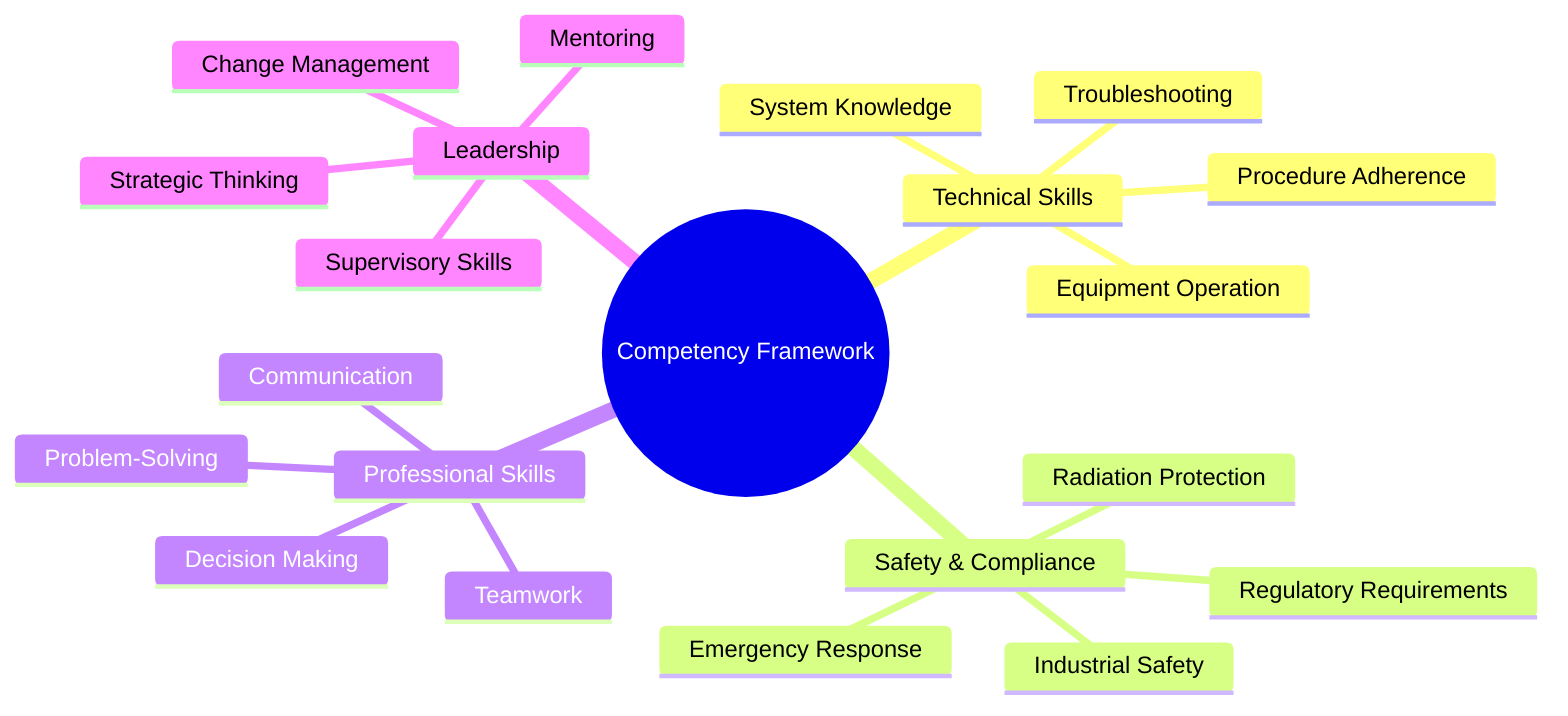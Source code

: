 mindmap
  root((Competency Framework))
    Technical Skills
      System Knowledge
      Troubleshooting
      Procedure Adherence
      Equipment Operation
    Safety & Compliance
      Radiation Protection
      Industrial Safety
      Emergency Response
      Regulatory Requirements
    Professional Skills
      Communication
      Teamwork
      Problem-Solving
      Decision Making
    Leadership
      Supervisory Skills
      Mentoring
      Strategic Thinking
      Change Management